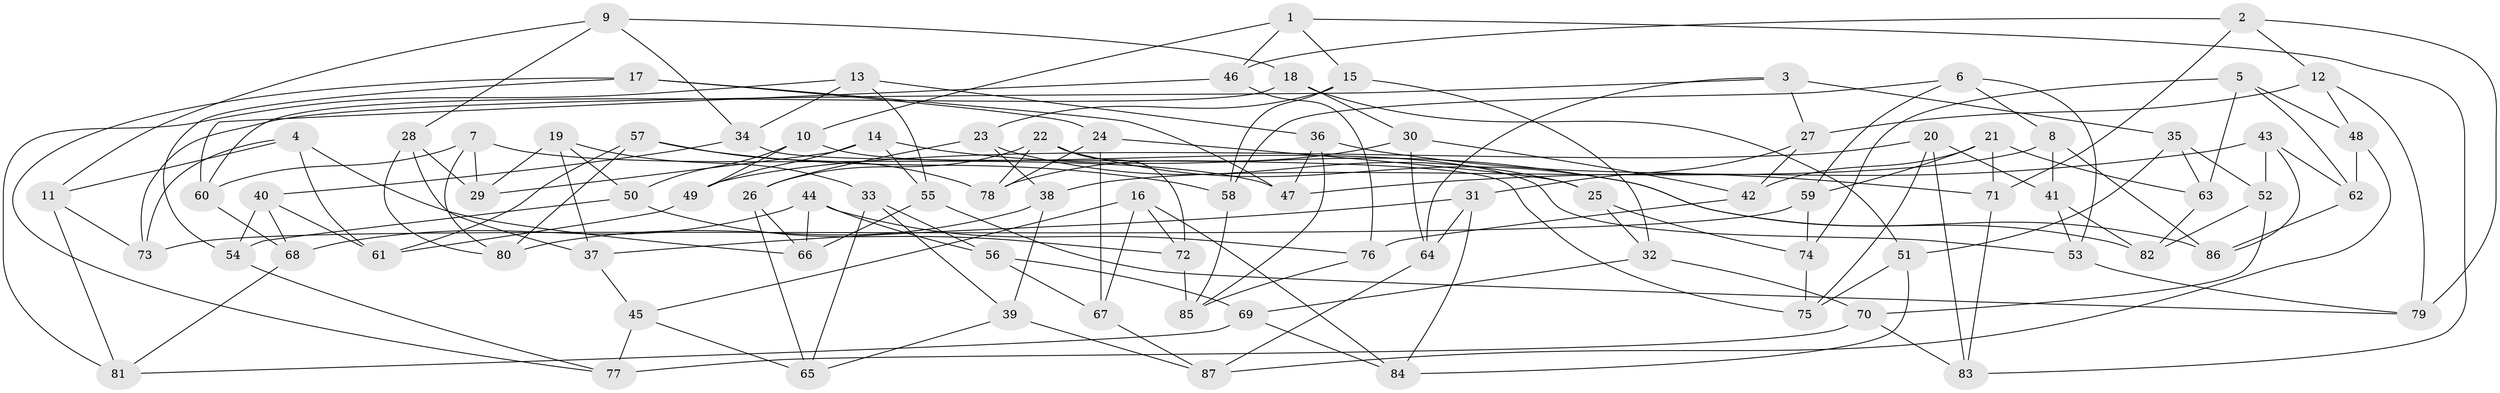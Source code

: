 // Generated by graph-tools (version 1.1) at 2025/26/03/09/25 03:26:51]
// undirected, 87 vertices, 174 edges
graph export_dot {
graph [start="1"]
  node [color=gray90,style=filled];
  1;
  2;
  3;
  4;
  5;
  6;
  7;
  8;
  9;
  10;
  11;
  12;
  13;
  14;
  15;
  16;
  17;
  18;
  19;
  20;
  21;
  22;
  23;
  24;
  25;
  26;
  27;
  28;
  29;
  30;
  31;
  32;
  33;
  34;
  35;
  36;
  37;
  38;
  39;
  40;
  41;
  42;
  43;
  44;
  45;
  46;
  47;
  48;
  49;
  50;
  51;
  52;
  53;
  54;
  55;
  56;
  57;
  58;
  59;
  60;
  61;
  62;
  63;
  64;
  65;
  66;
  67;
  68;
  69;
  70;
  71;
  72;
  73;
  74;
  75;
  76;
  77;
  78;
  79;
  80;
  81;
  82;
  83;
  84;
  85;
  86;
  87;
  1 -- 83;
  1 -- 10;
  1 -- 15;
  1 -- 46;
  2 -- 12;
  2 -- 79;
  2 -- 46;
  2 -- 71;
  3 -- 27;
  3 -- 73;
  3 -- 35;
  3 -- 64;
  4 -- 61;
  4 -- 73;
  4 -- 66;
  4 -- 11;
  5 -- 48;
  5 -- 74;
  5 -- 62;
  5 -- 63;
  6 -- 8;
  6 -- 53;
  6 -- 58;
  6 -- 59;
  7 -- 47;
  7 -- 80;
  7 -- 29;
  7 -- 60;
  8 -- 38;
  8 -- 86;
  8 -- 41;
  9 -- 28;
  9 -- 34;
  9 -- 18;
  9 -- 11;
  10 -- 53;
  10 -- 50;
  10 -- 49;
  11 -- 81;
  11 -- 73;
  12 -- 48;
  12 -- 79;
  12 -- 27;
  13 -- 81;
  13 -- 55;
  13 -- 36;
  13 -- 34;
  14 -- 29;
  14 -- 86;
  14 -- 49;
  14 -- 55;
  15 -- 23;
  15 -- 58;
  15 -- 32;
  16 -- 72;
  16 -- 67;
  16 -- 45;
  16 -- 84;
  17 -- 47;
  17 -- 24;
  17 -- 54;
  17 -- 77;
  18 -- 60;
  18 -- 30;
  18 -- 51;
  19 -- 50;
  19 -- 33;
  19 -- 37;
  19 -- 29;
  20 -- 41;
  20 -- 75;
  20 -- 49;
  20 -- 83;
  21 -- 71;
  21 -- 59;
  21 -- 63;
  21 -- 42;
  22 -- 72;
  22 -- 78;
  22 -- 26;
  22 -- 82;
  23 -- 38;
  23 -- 25;
  23 -- 26;
  24 -- 67;
  24 -- 78;
  24 -- 25;
  25 -- 32;
  25 -- 74;
  26 -- 65;
  26 -- 66;
  27 -- 31;
  27 -- 42;
  28 -- 37;
  28 -- 29;
  28 -- 80;
  30 -- 64;
  30 -- 42;
  30 -- 78;
  31 -- 64;
  31 -- 37;
  31 -- 84;
  32 -- 70;
  32 -- 69;
  33 -- 65;
  33 -- 39;
  33 -- 56;
  34 -- 40;
  34 -- 75;
  35 -- 63;
  35 -- 51;
  35 -- 52;
  36 -- 71;
  36 -- 85;
  36 -- 47;
  37 -- 45;
  38 -- 80;
  38 -- 39;
  39 -- 65;
  39 -- 87;
  40 -- 61;
  40 -- 68;
  40 -- 54;
  41 -- 82;
  41 -- 53;
  42 -- 76;
  43 -- 52;
  43 -- 47;
  43 -- 86;
  43 -- 62;
  44 -- 68;
  44 -- 56;
  44 -- 66;
  44 -- 76;
  45 -- 65;
  45 -- 77;
  46 -- 60;
  46 -- 76;
  48 -- 62;
  48 -- 87;
  49 -- 61;
  50 -- 72;
  50 -- 54;
  51 -- 84;
  51 -- 75;
  52 -- 82;
  52 -- 70;
  53 -- 79;
  54 -- 77;
  55 -- 79;
  55 -- 66;
  56 -- 69;
  56 -- 67;
  57 -- 80;
  57 -- 61;
  57 -- 58;
  57 -- 78;
  58 -- 85;
  59 -- 73;
  59 -- 74;
  60 -- 68;
  62 -- 86;
  63 -- 82;
  64 -- 87;
  67 -- 87;
  68 -- 81;
  69 -- 81;
  69 -- 84;
  70 -- 83;
  70 -- 77;
  71 -- 83;
  72 -- 85;
  74 -- 75;
  76 -- 85;
}
